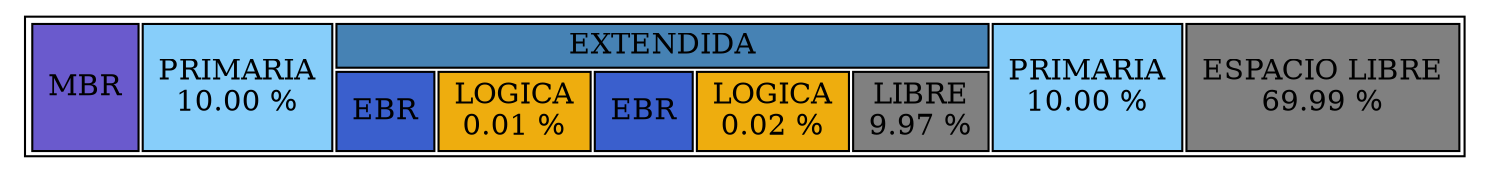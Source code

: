 digraph { 
node [ shape=none ] 
TablaReportNodo [ label = < <table border="1"> 
<tr> 
 <td bgcolor='SlateBlue'  ROWSPAN='3'> MBR </td>
 <td bgcolor='LightSkyBlue' ROWSPAN='3'> PRIMARIA <br/> 10.00 % </td>
 <td bgcolor='SteelBlue' COLSPAN='5'> EXTENDIDA </td>
 <td bgcolor='LightSkyBlue' ROWSPAN='3'> PRIMARIA <br/> 10.00 % </td>
 <td bgcolor='#808080'  ROWSPAN='3'> ESPACIO LIBRE <br/> 69.99 % </td> 
</tr>

<tr> 
 <td bgcolor='royalblue3' ROWSPAN='2'> EBR </td>
 <td bgcolor='darkgoldenrod2' ROWSPAN='2'> LOGICA <br/> 0.01 % </td>
 <td bgcolor='royalblue3' ROWSPAN='2'> EBR </td>
 <td bgcolor='darkgoldenrod2' ROWSPAN='2'> LOGICA <br/> 0.02 % </td>
 <td bgcolor='#808080' ROWSPAN='2'> LIBRE <br/> 9.97 % </td>
</tr>

</table> > ]
}